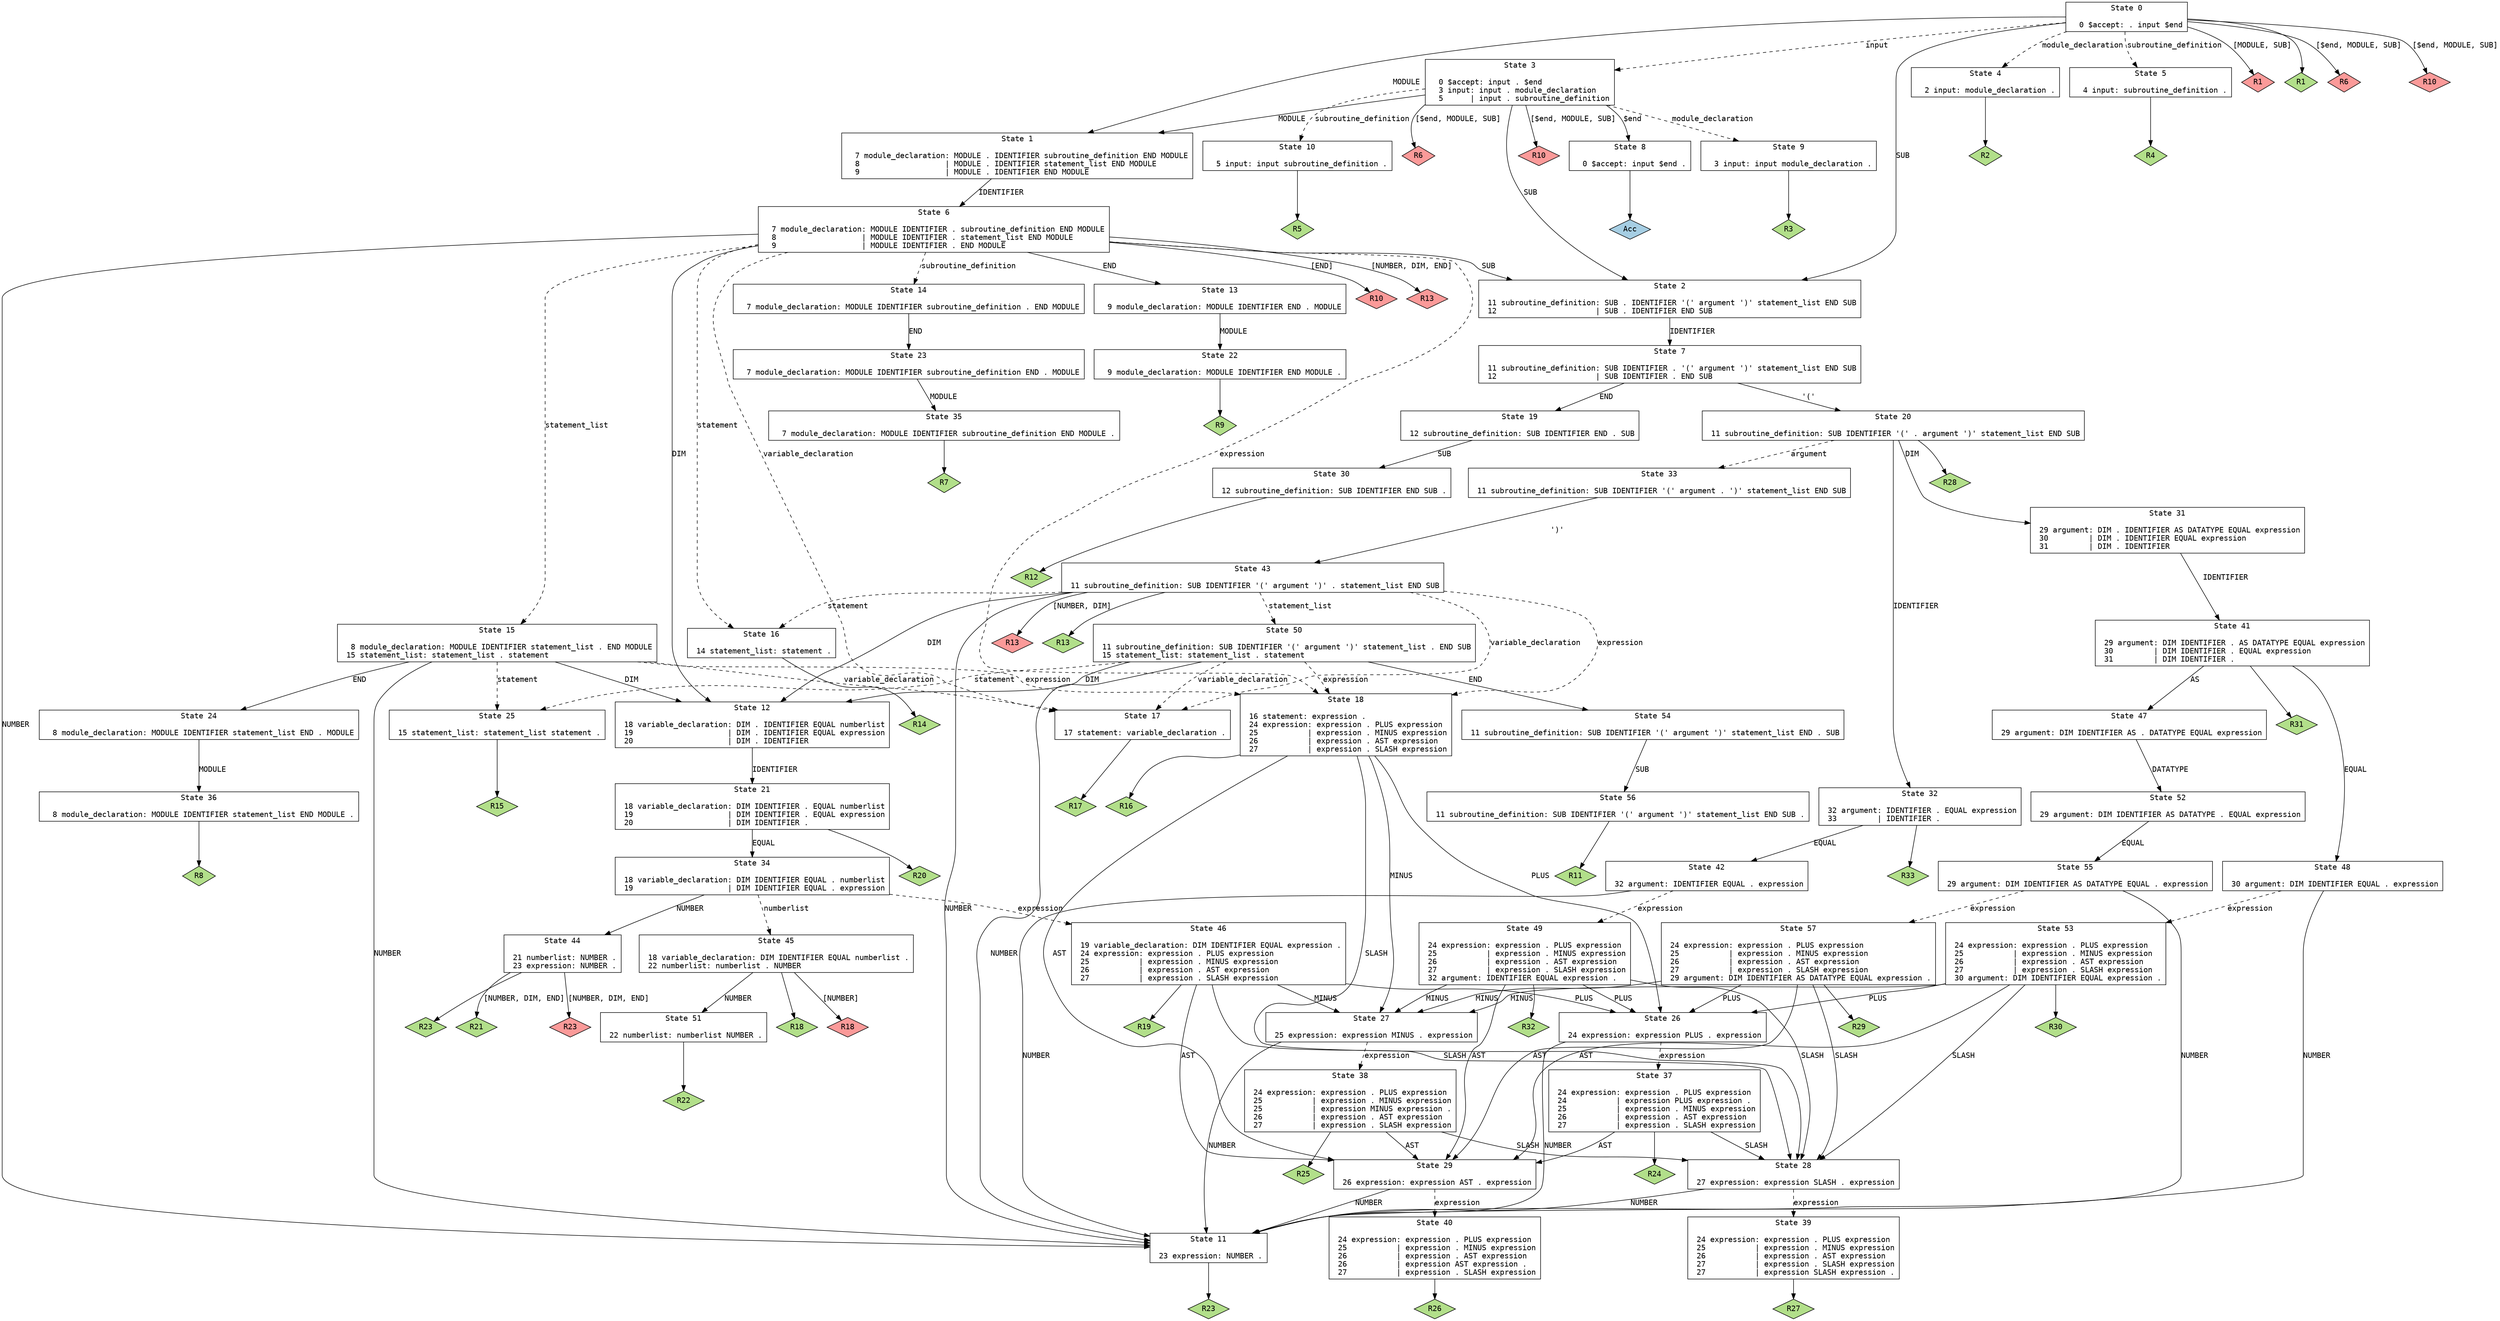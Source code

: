 // Generated by bison.
// Report bugs to <http://sourceforge.net/p/winflexbison/tickets>.
// Home page: <http://sourceforge.net/projects/winflexbison/>.

digraph "vba2psm.y"
{
  node [fontname = courier, shape = box, colorscheme = paired6]
  edge [fontname = courier]

  0 [label="State 0\n\l  0 $accept: . input $end\l"]
  0 -> 1 [style=solid label="MODULE"]
  0 -> 2 [style=solid label="SUB"]
  0 -> 3 [style=dashed label="input"]
  0 -> 4 [style=dashed label="module_declaration"]
  0 -> 5 [style=dashed label="subroutine_definition"]
  0 -> "0R1d" [label="[MODULE, SUB]", style=solid]
 "0R1d" [label="R1", fillcolor=5, shape=diamond, style=filled]
  0 -> "0R1" [style=solid]
 "0R1" [label="R1", fillcolor=3, shape=diamond, style=filled]
  0 -> "0R6d" [label="[$end, MODULE, SUB]", style=solid]
 "0R6d" [label="R6", fillcolor=5, shape=diamond, style=filled]
  0 -> "0R10d" [label="[$end, MODULE, SUB]", style=solid]
 "0R10d" [label="R10", fillcolor=5, shape=diamond, style=filled]
  1 [label="State 1\n\l  7 module_declaration: MODULE . IDENTIFIER subroutine_definition END MODULE\l  8                   | MODULE . IDENTIFIER statement_list END MODULE\l  9                   | MODULE . IDENTIFIER END MODULE\l"]
  1 -> 6 [style=solid label="IDENTIFIER"]
  2 [label="State 2\n\l 11 subroutine_definition: SUB . IDENTIFIER '(' argument ')' statement_list END SUB\l 12                      | SUB . IDENTIFIER END SUB\l"]
  2 -> 7 [style=solid label="IDENTIFIER"]
  3 [label="State 3\n\l  0 $accept: input . $end\l  3 input: input . module_declaration\l  5      | input . subroutine_definition\l"]
  3 -> 8 [style=solid label="$end"]
  3 -> 1 [style=solid label="MODULE"]
  3 -> 2 [style=solid label="SUB"]
  3 -> 9 [style=dashed label="module_declaration"]
  3 -> 10 [style=dashed label="subroutine_definition"]
  3 -> "3R6d" [label="[$end, MODULE, SUB]", style=solid]
 "3R6d" [label="R6", fillcolor=5, shape=diamond, style=filled]
  3 -> "3R10d" [label="[$end, MODULE, SUB]", style=solid]
 "3R10d" [label="R10", fillcolor=5, shape=diamond, style=filled]
  4 [label="State 4\n\l  2 input: module_declaration .\l"]
  4 -> "4R2" [style=solid]
 "4R2" [label="R2", fillcolor=3, shape=diamond, style=filled]
  5 [label="State 5\n\l  4 input: subroutine_definition .\l"]
  5 -> "5R4" [style=solid]
 "5R4" [label="R4", fillcolor=3, shape=diamond, style=filled]
  6 [label="State 6\n\l  7 module_declaration: MODULE IDENTIFIER . subroutine_definition END MODULE\l  8                   | MODULE IDENTIFIER . statement_list END MODULE\l  9                   | MODULE IDENTIFIER . END MODULE\l"]
  6 -> 11 [style=solid label="NUMBER"]
  6 -> 12 [style=solid label="DIM"]
  6 -> 13 [style=solid label="END"]
  6 -> 2 [style=solid label="SUB"]
  6 -> 14 [style=dashed label="subroutine_definition"]
  6 -> 15 [style=dashed label="statement_list"]
  6 -> 16 [style=dashed label="statement"]
  6 -> 17 [style=dashed label="variable_declaration"]
  6 -> 18 [style=dashed label="expression"]
  6 -> "6R10d" [label="[END]", style=solid]
 "6R10d" [label="R10", fillcolor=5, shape=diamond, style=filled]
  6 -> "6R13d" [label="[NUMBER, DIM, END]", style=solid]
 "6R13d" [label="R13", fillcolor=5, shape=diamond, style=filled]
  7 [label="State 7\n\l 11 subroutine_definition: SUB IDENTIFIER . '(' argument ')' statement_list END SUB\l 12                      | SUB IDENTIFIER . END SUB\l"]
  7 -> 19 [style=solid label="END"]
  7 -> 20 [style=solid label="'('"]
  8 [label="State 8\n\l  0 $accept: input $end .\l"]
  8 -> "8R0" [style=solid]
 "8R0" [label="Acc", fillcolor=1, shape=diamond, style=filled]
  9 [label="State 9\n\l  3 input: input module_declaration .\l"]
  9 -> "9R3" [style=solid]
 "9R3" [label="R3", fillcolor=3, shape=diamond, style=filled]
  10 [label="State 10\n\l  5 input: input subroutine_definition .\l"]
  10 -> "10R5" [style=solid]
 "10R5" [label="R5", fillcolor=3, shape=diamond, style=filled]
  11 [label="State 11\n\l 23 expression: NUMBER .\l"]
  11 -> "11R23" [style=solid]
 "11R23" [label="R23", fillcolor=3, shape=diamond, style=filled]
  12 [label="State 12\n\l 18 variable_declaration: DIM . IDENTIFIER EQUAL numberlist\l 19                     | DIM . IDENTIFIER EQUAL expression\l 20                     | DIM . IDENTIFIER\l"]
  12 -> 21 [style=solid label="IDENTIFIER"]
  13 [label="State 13\n\l  9 module_declaration: MODULE IDENTIFIER END . MODULE\l"]
  13 -> 22 [style=solid label="MODULE"]
  14 [label="State 14\n\l  7 module_declaration: MODULE IDENTIFIER subroutine_definition . END MODULE\l"]
  14 -> 23 [style=solid label="END"]
  15 [label="State 15\n\l  8 module_declaration: MODULE IDENTIFIER statement_list . END MODULE\l 15 statement_list: statement_list . statement\l"]
  15 -> 11 [style=solid label="NUMBER"]
  15 -> 12 [style=solid label="DIM"]
  15 -> 24 [style=solid label="END"]
  15 -> 25 [style=dashed label="statement"]
  15 -> 17 [style=dashed label="variable_declaration"]
  15 -> 18 [style=dashed label="expression"]
  16 [label="State 16\n\l 14 statement_list: statement .\l"]
  16 -> "16R14" [style=solid]
 "16R14" [label="R14", fillcolor=3, shape=diamond, style=filled]
  17 [label="State 17\n\l 17 statement: variable_declaration .\l"]
  17 -> "17R17" [style=solid]
 "17R17" [label="R17", fillcolor=3, shape=diamond, style=filled]
  18 [label="State 18\n\l 16 statement: expression .\l 24 expression: expression . PLUS expression\l 25           | expression . MINUS expression\l 26           | expression . AST expression\l 27           | expression . SLASH expression\l"]
  18 -> 26 [style=solid label="PLUS"]
  18 -> 27 [style=solid label="MINUS"]
  18 -> 28 [style=solid label="SLASH"]
  18 -> 29 [style=solid label="AST"]
  18 -> "18R16" [style=solid]
 "18R16" [label="R16", fillcolor=3, shape=diamond, style=filled]
  19 [label="State 19\n\l 12 subroutine_definition: SUB IDENTIFIER END . SUB\l"]
  19 -> 30 [style=solid label="SUB"]
  20 [label="State 20\n\l 11 subroutine_definition: SUB IDENTIFIER '(' . argument ')' statement_list END SUB\l"]
  20 -> 31 [style=solid label="DIM"]
  20 -> 32 [style=solid label="IDENTIFIER"]
  20 -> 33 [style=dashed label="argument"]
  20 -> "20R28" [style=solid]
 "20R28" [label="R28", fillcolor=3, shape=diamond, style=filled]
  21 [label="State 21\n\l 18 variable_declaration: DIM IDENTIFIER . EQUAL numberlist\l 19                     | DIM IDENTIFIER . EQUAL expression\l 20                     | DIM IDENTIFIER .\l"]
  21 -> 34 [style=solid label="EQUAL"]
  21 -> "21R20" [style=solid]
 "21R20" [label="R20", fillcolor=3, shape=diamond, style=filled]
  22 [label="State 22\n\l  9 module_declaration: MODULE IDENTIFIER END MODULE .\l"]
  22 -> "22R9" [style=solid]
 "22R9" [label="R9", fillcolor=3, shape=diamond, style=filled]
  23 [label="State 23\n\l  7 module_declaration: MODULE IDENTIFIER subroutine_definition END . MODULE\l"]
  23 -> 35 [style=solid label="MODULE"]
  24 [label="State 24\n\l  8 module_declaration: MODULE IDENTIFIER statement_list END . MODULE\l"]
  24 -> 36 [style=solid label="MODULE"]
  25 [label="State 25\n\l 15 statement_list: statement_list statement .\l"]
  25 -> "25R15" [style=solid]
 "25R15" [label="R15", fillcolor=3, shape=diamond, style=filled]
  26 [label="State 26\n\l 24 expression: expression PLUS . expression\l"]
  26 -> 11 [style=solid label="NUMBER"]
  26 -> 37 [style=dashed label="expression"]
  27 [label="State 27\n\l 25 expression: expression MINUS . expression\l"]
  27 -> 11 [style=solid label="NUMBER"]
  27 -> 38 [style=dashed label="expression"]
  28 [label="State 28\n\l 27 expression: expression SLASH . expression\l"]
  28 -> 11 [style=solid label="NUMBER"]
  28 -> 39 [style=dashed label="expression"]
  29 [label="State 29\n\l 26 expression: expression AST . expression\l"]
  29 -> 11 [style=solid label="NUMBER"]
  29 -> 40 [style=dashed label="expression"]
  30 [label="State 30\n\l 12 subroutine_definition: SUB IDENTIFIER END SUB .\l"]
  30 -> "30R12" [style=solid]
 "30R12" [label="R12", fillcolor=3, shape=diamond, style=filled]
  31 [label="State 31\n\l 29 argument: DIM . IDENTIFIER AS DATATYPE EQUAL expression\l 30         | DIM . IDENTIFIER EQUAL expression\l 31         | DIM . IDENTIFIER\l"]
  31 -> 41 [style=solid label="IDENTIFIER"]
  32 [label="State 32\n\l 32 argument: IDENTIFIER . EQUAL expression\l 33         | IDENTIFIER .\l"]
  32 -> 42 [style=solid label="EQUAL"]
  32 -> "32R33" [style=solid]
 "32R33" [label="R33", fillcolor=3, shape=diamond, style=filled]
  33 [label="State 33\n\l 11 subroutine_definition: SUB IDENTIFIER '(' argument . ')' statement_list END SUB\l"]
  33 -> 43 [style=solid label="')'"]
  34 [label="State 34\n\l 18 variable_declaration: DIM IDENTIFIER EQUAL . numberlist\l 19                     | DIM IDENTIFIER EQUAL . expression\l"]
  34 -> 44 [style=solid label="NUMBER"]
  34 -> 45 [style=dashed label="numberlist"]
  34 -> 46 [style=dashed label="expression"]
  35 [label="State 35\n\l  7 module_declaration: MODULE IDENTIFIER subroutine_definition END MODULE .\l"]
  35 -> "35R7" [style=solid]
 "35R7" [label="R7", fillcolor=3, shape=diamond, style=filled]
  36 [label="State 36\n\l  8 module_declaration: MODULE IDENTIFIER statement_list END MODULE .\l"]
  36 -> "36R8" [style=solid]
 "36R8" [label="R8", fillcolor=3, shape=diamond, style=filled]
  37 [label="State 37\n\l 24 expression: expression . PLUS expression\l 24           | expression PLUS expression .\l 25           | expression . MINUS expression\l 26           | expression . AST expression\l 27           | expression . SLASH expression\l"]
  37 -> 28 [style=solid label="SLASH"]
  37 -> 29 [style=solid label="AST"]
  37 -> "37R24" [style=solid]
 "37R24" [label="R24", fillcolor=3, shape=diamond, style=filled]
  38 [label="State 38\n\l 24 expression: expression . PLUS expression\l 25           | expression . MINUS expression\l 25           | expression MINUS expression .\l 26           | expression . AST expression\l 27           | expression . SLASH expression\l"]
  38 -> 28 [style=solid label="SLASH"]
  38 -> 29 [style=solid label="AST"]
  38 -> "38R25" [style=solid]
 "38R25" [label="R25", fillcolor=3, shape=diamond, style=filled]
  39 [label="State 39\n\l 24 expression: expression . PLUS expression\l 25           | expression . MINUS expression\l 26           | expression . AST expression\l 27           | expression . SLASH expression\l 27           | expression SLASH expression .\l"]
  39 -> "39R27" [style=solid]
 "39R27" [label="R27", fillcolor=3, shape=diamond, style=filled]
  40 [label="State 40\n\l 24 expression: expression . PLUS expression\l 25           | expression . MINUS expression\l 26           | expression . AST expression\l 26           | expression AST expression .\l 27           | expression . SLASH expression\l"]
  40 -> "40R26" [style=solid]
 "40R26" [label="R26", fillcolor=3, shape=diamond, style=filled]
  41 [label="State 41\n\l 29 argument: DIM IDENTIFIER . AS DATATYPE EQUAL expression\l 30         | DIM IDENTIFIER . EQUAL expression\l 31         | DIM IDENTIFIER .\l"]
  41 -> 47 [style=solid label="AS"]
  41 -> 48 [style=solid label="EQUAL"]
  41 -> "41R31" [style=solid]
 "41R31" [label="R31", fillcolor=3, shape=diamond, style=filled]
  42 [label="State 42\n\l 32 argument: IDENTIFIER EQUAL . expression\l"]
  42 -> 11 [style=solid label="NUMBER"]
  42 -> 49 [style=dashed label="expression"]
  43 [label="State 43\n\l 11 subroutine_definition: SUB IDENTIFIER '(' argument ')' . statement_list END SUB\l"]
  43 -> 11 [style=solid label="NUMBER"]
  43 -> 12 [style=solid label="DIM"]
  43 -> 50 [style=dashed label="statement_list"]
  43 -> 16 [style=dashed label="statement"]
  43 -> 17 [style=dashed label="variable_declaration"]
  43 -> 18 [style=dashed label="expression"]
  43 -> "43R13d" [label="[NUMBER, DIM]", style=solid]
 "43R13d" [label="R13", fillcolor=5, shape=diamond, style=filled]
  43 -> "43R13" [style=solid]
 "43R13" [label="R13", fillcolor=3, shape=diamond, style=filled]
  44 [label="State 44\n\l 21 numberlist: NUMBER .\l 23 expression: NUMBER .\l"]
  44 -> "44R21" [label="[NUMBER, DIM, END]", style=solid]
 "44R21" [label="R21", fillcolor=3, shape=diamond, style=filled]
  44 -> "44R23d" [label="[NUMBER, DIM, END]", style=solid]
 "44R23d" [label="R23", fillcolor=5, shape=diamond, style=filled]
  44 -> "44R23" [style=solid]
 "44R23" [label="R23", fillcolor=3, shape=diamond, style=filled]
  45 [label="State 45\n\l 18 variable_declaration: DIM IDENTIFIER EQUAL numberlist .\l 22 numberlist: numberlist . NUMBER\l"]
  45 -> 51 [style=solid label="NUMBER"]
  45 -> "45R18d" [label="[NUMBER]", style=solid]
 "45R18d" [label="R18", fillcolor=5, shape=diamond, style=filled]
  45 -> "45R18" [style=solid]
 "45R18" [label="R18", fillcolor=3, shape=diamond, style=filled]
  46 [label="State 46\n\l 19 variable_declaration: DIM IDENTIFIER EQUAL expression .\l 24 expression: expression . PLUS expression\l 25           | expression . MINUS expression\l 26           | expression . AST expression\l 27           | expression . SLASH expression\l"]
  46 -> 26 [style=solid label="PLUS"]
  46 -> 27 [style=solid label="MINUS"]
  46 -> 28 [style=solid label="SLASH"]
  46 -> 29 [style=solid label="AST"]
  46 -> "46R19" [style=solid]
 "46R19" [label="R19", fillcolor=3, shape=diamond, style=filled]
  47 [label="State 47\n\l 29 argument: DIM IDENTIFIER AS . DATATYPE EQUAL expression\l"]
  47 -> 52 [style=solid label="DATATYPE"]
  48 [label="State 48\n\l 30 argument: DIM IDENTIFIER EQUAL . expression\l"]
  48 -> 11 [style=solid label="NUMBER"]
  48 -> 53 [style=dashed label="expression"]
  49 [label="State 49\n\l 24 expression: expression . PLUS expression\l 25           | expression . MINUS expression\l 26           | expression . AST expression\l 27           | expression . SLASH expression\l 32 argument: IDENTIFIER EQUAL expression .\l"]
  49 -> 26 [style=solid label="PLUS"]
  49 -> 27 [style=solid label="MINUS"]
  49 -> 28 [style=solid label="SLASH"]
  49 -> 29 [style=solid label="AST"]
  49 -> "49R32" [style=solid]
 "49R32" [label="R32", fillcolor=3, shape=diamond, style=filled]
  50 [label="State 50\n\l 11 subroutine_definition: SUB IDENTIFIER '(' argument ')' statement_list . END SUB\l 15 statement_list: statement_list . statement\l"]
  50 -> 11 [style=solid label="NUMBER"]
  50 -> 12 [style=solid label="DIM"]
  50 -> 54 [style=solid label="END"]
  50 -> 25 [style=dashed label="statement"]
  50 -> 17 [style=dashed label="variable_declaration"]
  50 -> 18 [style=dashed label="expression"]
  51 [label="State 51\n\l 22 numberlist: numberlist NUMBER .\l"]
  51 -> "51R22" [style=solid]
 "51R22" [label="R22", fillcolor=3, shape=diamond, style=filled]
  52 [label="State 52\n\l 29 argument: DIM IDENTIFIER AS DATATYPE . EQUAL expression\l"]
  52 -> 55 [style=solid label="EQUAL"]
  53 [label="State 53\n\l 24 expression: expression . PLUS expression\l 25           | expression . MINUS expression\l 26           | expression . AST expression\l 27           | expression . SLASH expression\l 30 argument: DIM IDENTIFIER EQUAL expression .\l"]
  53 -> 26 [style=solid label="PLUS"]
  53 -> 27 [style=solid label="MINUS"]
  53 -> 28 [style=solid label="SLASH"]
  53 -> 29 [style=solid label="AST"]
  53 -> "53R30" [style=solid]
 "53R30" [label="R30", fillcolor=3, shape=diamond, style=filled]
  54 [label="State 54\n\l 11 subroutine_definition: SUB IDENTIFIER '(' argument ')' statement_list END . SUB\l"]
  54 -> 56 [style=solid label="SUB"]
  55 [label="State 55\n\l 29 argument: DIM IDENTIFIER AS DATATYPE EQUAL . expression\l"]
  55 -> 11 [style=solid label="NUMBER"]
  55 -> 57 [style=dashed label="expression"]
  56 [label="State 56\n\l 11 subroutine_definition: SUB IDENTIFIER '(' argument ')' statement_list END SUB .\l"]
  56 -> "56R11" [style=solid]
 "56R11" [label="R11", fillcolor=3, shape=diamond, style=filled]
  57 [label="State 57\n\l 24 expression: expression . PLUS expression\l 25           | expression . MINUS expression\l 26           | expression . AST expression\l 27           | expression . SLASH expression\l 29 argument: DIM IDENTIFIER AS DATATYPE EQUAL expression .\l"]
  57 -> 26 [style=solid label="PLUS"]
  57 -> 27 [style=solid label="MINUS"]
  57 -> 28 [style=solid label="SLASH"]
  57 -> 29 [style=solid label="AST"]
  57 -> "57R29" [style=solid]
 "57R29" [label="R29", fillcolor=3, shape=diamond, style=filled]
}
